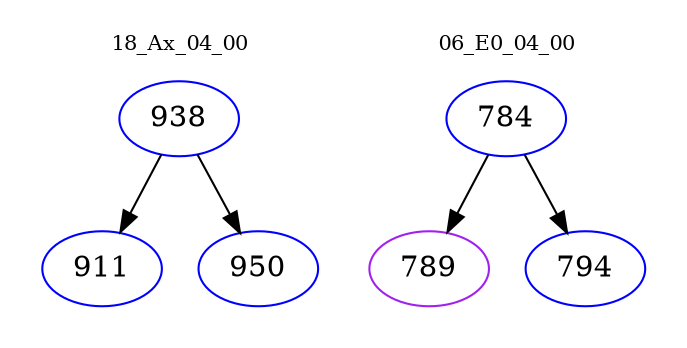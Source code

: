 digraph{
subgraph cluster_0 {
color = white
label = "18_Ax_04_00";
fontsize=10;
T0_938 [label="938", color="blue"]
T0_938 -> T0_911 [color="black"]
T0_911 [label="911", color="blue"]
T0_938 -> T0_950 [color="black"]
T0_950 [label="950", color="blue"]
}
subgraph cluster_1 {
color = white
label = "06_E0_04_00";
fontsize=10;
T1_784 [label="784", color="blue"]
T1_784 -> T1_789 [color="black"]
T1_789 [label="789", color="purple"]
T1_784 -> T1_794 [color="black"]
T1_794 [label="794", color="blue"]
}
}
